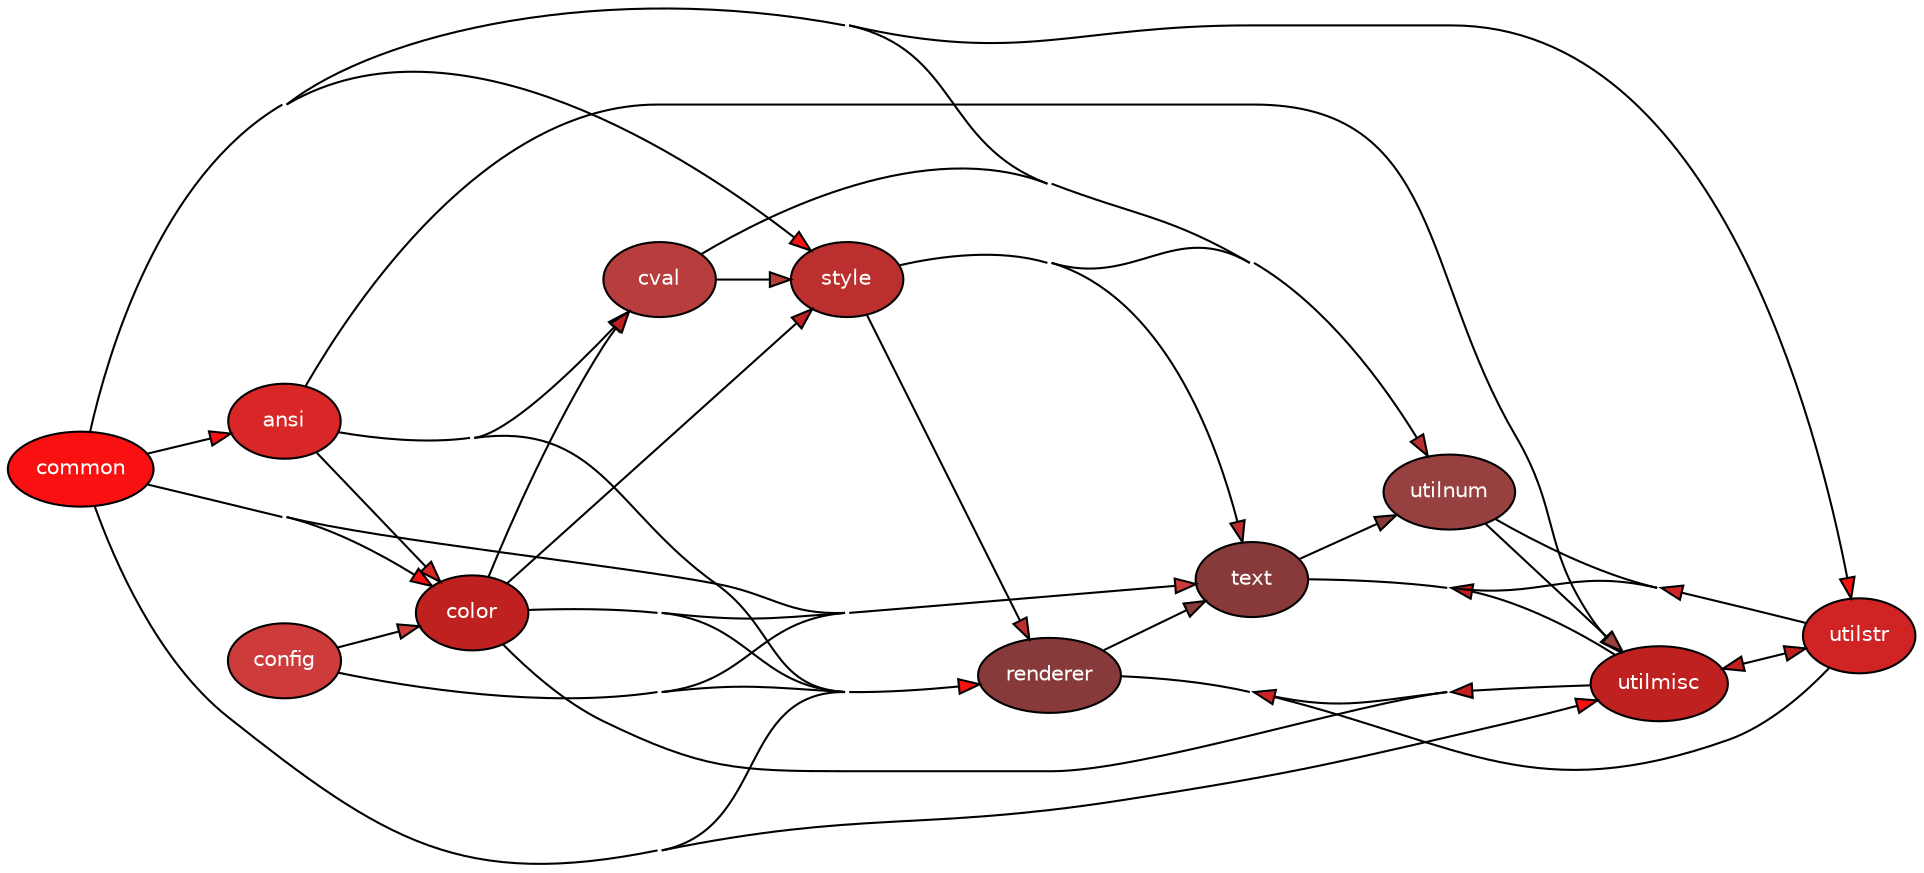 
digraph G {
    concentrate = true;

    rankdir = LR;
    node [style=filled,fillcolor="#ffffff",fontcolor="#000000",fontname=Helvetica,fontsize=10];

    pytermor_ansi [fillcolor="#d92626",fontcolor="#ffffff",label="ansi"];
    pytermor_color [fillcolor="#bf2121",fontcolor="#ffffff",label="color"];
    pytermor_common [fillcolor="#f91010",fontcolor="#ffffff",label="common"];
    pytermor_config [fillcolor="#ce3b3b",fontcolor="#ffffff",label="config"];
    pytermor_cval [fillcolor="#b83d3d",fontcolor="#ffffff",label="cval"];
    pytermor_renderer [fillcolor="#883a3a",fontcolor="#ffffff",label="renderer"];
    pytermor_style [fillcolor="#bc2f2f",fontcolor="#ffffff",label="style"];
    pytermor_text [fillcolor="#883a3a",fontcolor="#ffffff",label="text"];
    pytermor_utilmisc [fillcolor="#bf2121",fontcolor="#ffffff",label="utilmisc"];
    pytermor_utilnum [fillcolor="#964040",fontcolor="#ffffff",label="utilnum"];
    pytermor_utilstr [fillcolor="#d02424",fontcolor="#ffffff",label="utilstr"];
    pytermor_ansi -> pytermor_color [fillcolor="#d92626"];
    pytermor_ansi -> pytermor_cval [fillcolor="#d92626"];
    pytermor_ansi -> pytermor_renderer [fillcolor="#d92626"];
    pytermor_ansi -> pytermor_utilmisc [fillcolor="#d92626"];
    pytermor_color -> pytermor_cval [fillcolor="#bf2121"];
    pytermor_color -> pytermor_renderer [fillcolor="#bf2121"];
    pytermor_color -> pytermor_style [fillcolor="#bf2121"];
    pytermor_color -> pytermor_text [fillcolor="#bf2121"];
    pytermor_common -> pytermor_ansi [fillcolor="#f91010"];
    pytermor_common -> pytermor_color [fillcolor="#f91010"];
    pytermor_common -> pytermor_renderer [fillcolor="#f91010"];
    pytermor_common -> pytermor_style [fillcolor="#f91010"];
    pytermor_common -> pytermor_text [fillcolor="#f91010"];
    pytermor_common -> pytermor_utilmisc [fillcolor="#f91010"];
    pytermor_common -> pytermor_utilnum [fillcolor="#f91010"];
    pytermor_common -> pytermor_utilstr [fillcolor="#f91010"];
    pytermor_config -> pytermor_color [fillcolor="#ce3b3b"];
    pytermor_config -> pytermor_renderer [fillcolor="#ce3b3b"];
    pytermor_config -> pytermor_text [fillcolor="#ce3b3b"];
    pytermor_cval -> pytermor_style [fillcolor="#b83d3d"];
    pytermor_cval -> pytermor_utilnum [fillcolor="#b83d3d"];
    pytermor_renderer -> pytermor_text [fillcolor="#883a3a"];
    pytermor_style -> pytermor_renderer [fillcolor="#bc2f2f"];
    pytermor_style -> pytermor_text [fillcolor="#bc2f2f"];
    pytermor_style -> pytermor_utilnum [fillcolor="#bc2f2f"];
    pytermor_text -> pytermor_utilnum [fillcolor="#883a3a"];
    pytermor_utilmisc -> pytermor_color [fillcolor="#bf2121"];
    pytermor_utilmisc -> pytermor_renderer [fillcolor="#bf2121"];
    pytermor_utilmisc -> pytermor_text [fillcolor="#bf2121"];
    pytermor_utilmisc -> pytermor_utilstr [fillcolor="#bf2121"];
    pytermor_utilnum -> pytermor_utilmisc [fillcolor="#964040"];
    pytermor_utilstr -> pytermor_renderer [fillcolor="#d02424"];
    pytermor_utilstr -> pytermor_text [fillcolor="#d02424"];
    pytermor_utilstr -> pytermor_utilmisc [fillcolor="#d02424"];
    pytermor_utilstr -> pytermor_utilnum [fillcolor="#d02424"];
}

